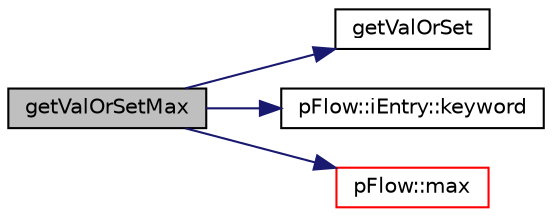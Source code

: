 digraph "getValOrSetMax"
{
 // LATEX_PDF_SIZE
  edge [fontname="Helvetica",fontsize="10",labelfontname="Helvetica",labelfontsize="10"];
  node [fontname="Helvetica",fontsize="10",shape=record];
  rankdir="LR";
  Node1 [label="getValOrSetMax",height=0.2,width=0.4,color="black", fillcolor="grey75", style="filled", fontcolor="black",tooltip="get the value of data entry anf return max(setMaxVal, value) if not found, set the value to setMaxVal"];
  Node1 -> Node2 [color="midnightblue",fontsize="10",style="solid",fontname="Helvetica"];
  Node2 [label="getValOrSet",height=0.2,width=0.4,color="black", fillcolor="white", style="filled",URL="$classpFlow_1_1dictionary.html#a5585dc9a8b971fbfe2c99fdb75c5d647",tooltip="get the value of data entry or if not found, set the value to setVal"];
  Node1 -> Node3 [color="midnightblue",fontsize="10",style="solid",fontname="Helvetica"];
  Node3 [label="pFlow::iEntry::keyword",height=0.2,width=0.4,color="black", fillcolor="white", style="filled",URL="$classpFlow_1_1iEntry.html#a7c88d41e6cee4f2ba2bfa06e3078373a",tooltip="return keyword"];
  Node1 -> Node4 [color="midnightblue",fontsize="10",style="solid",fontname="Helvetica"];
  Node4 [label="pFlow::max",height=0.2,width=0.4,color="red", fillcolor="white", style="filled",URL="$namespacepFlow.html#a92e15c22d8a3e36e134f9bcc66bd8652",tooltip=" "];
}
